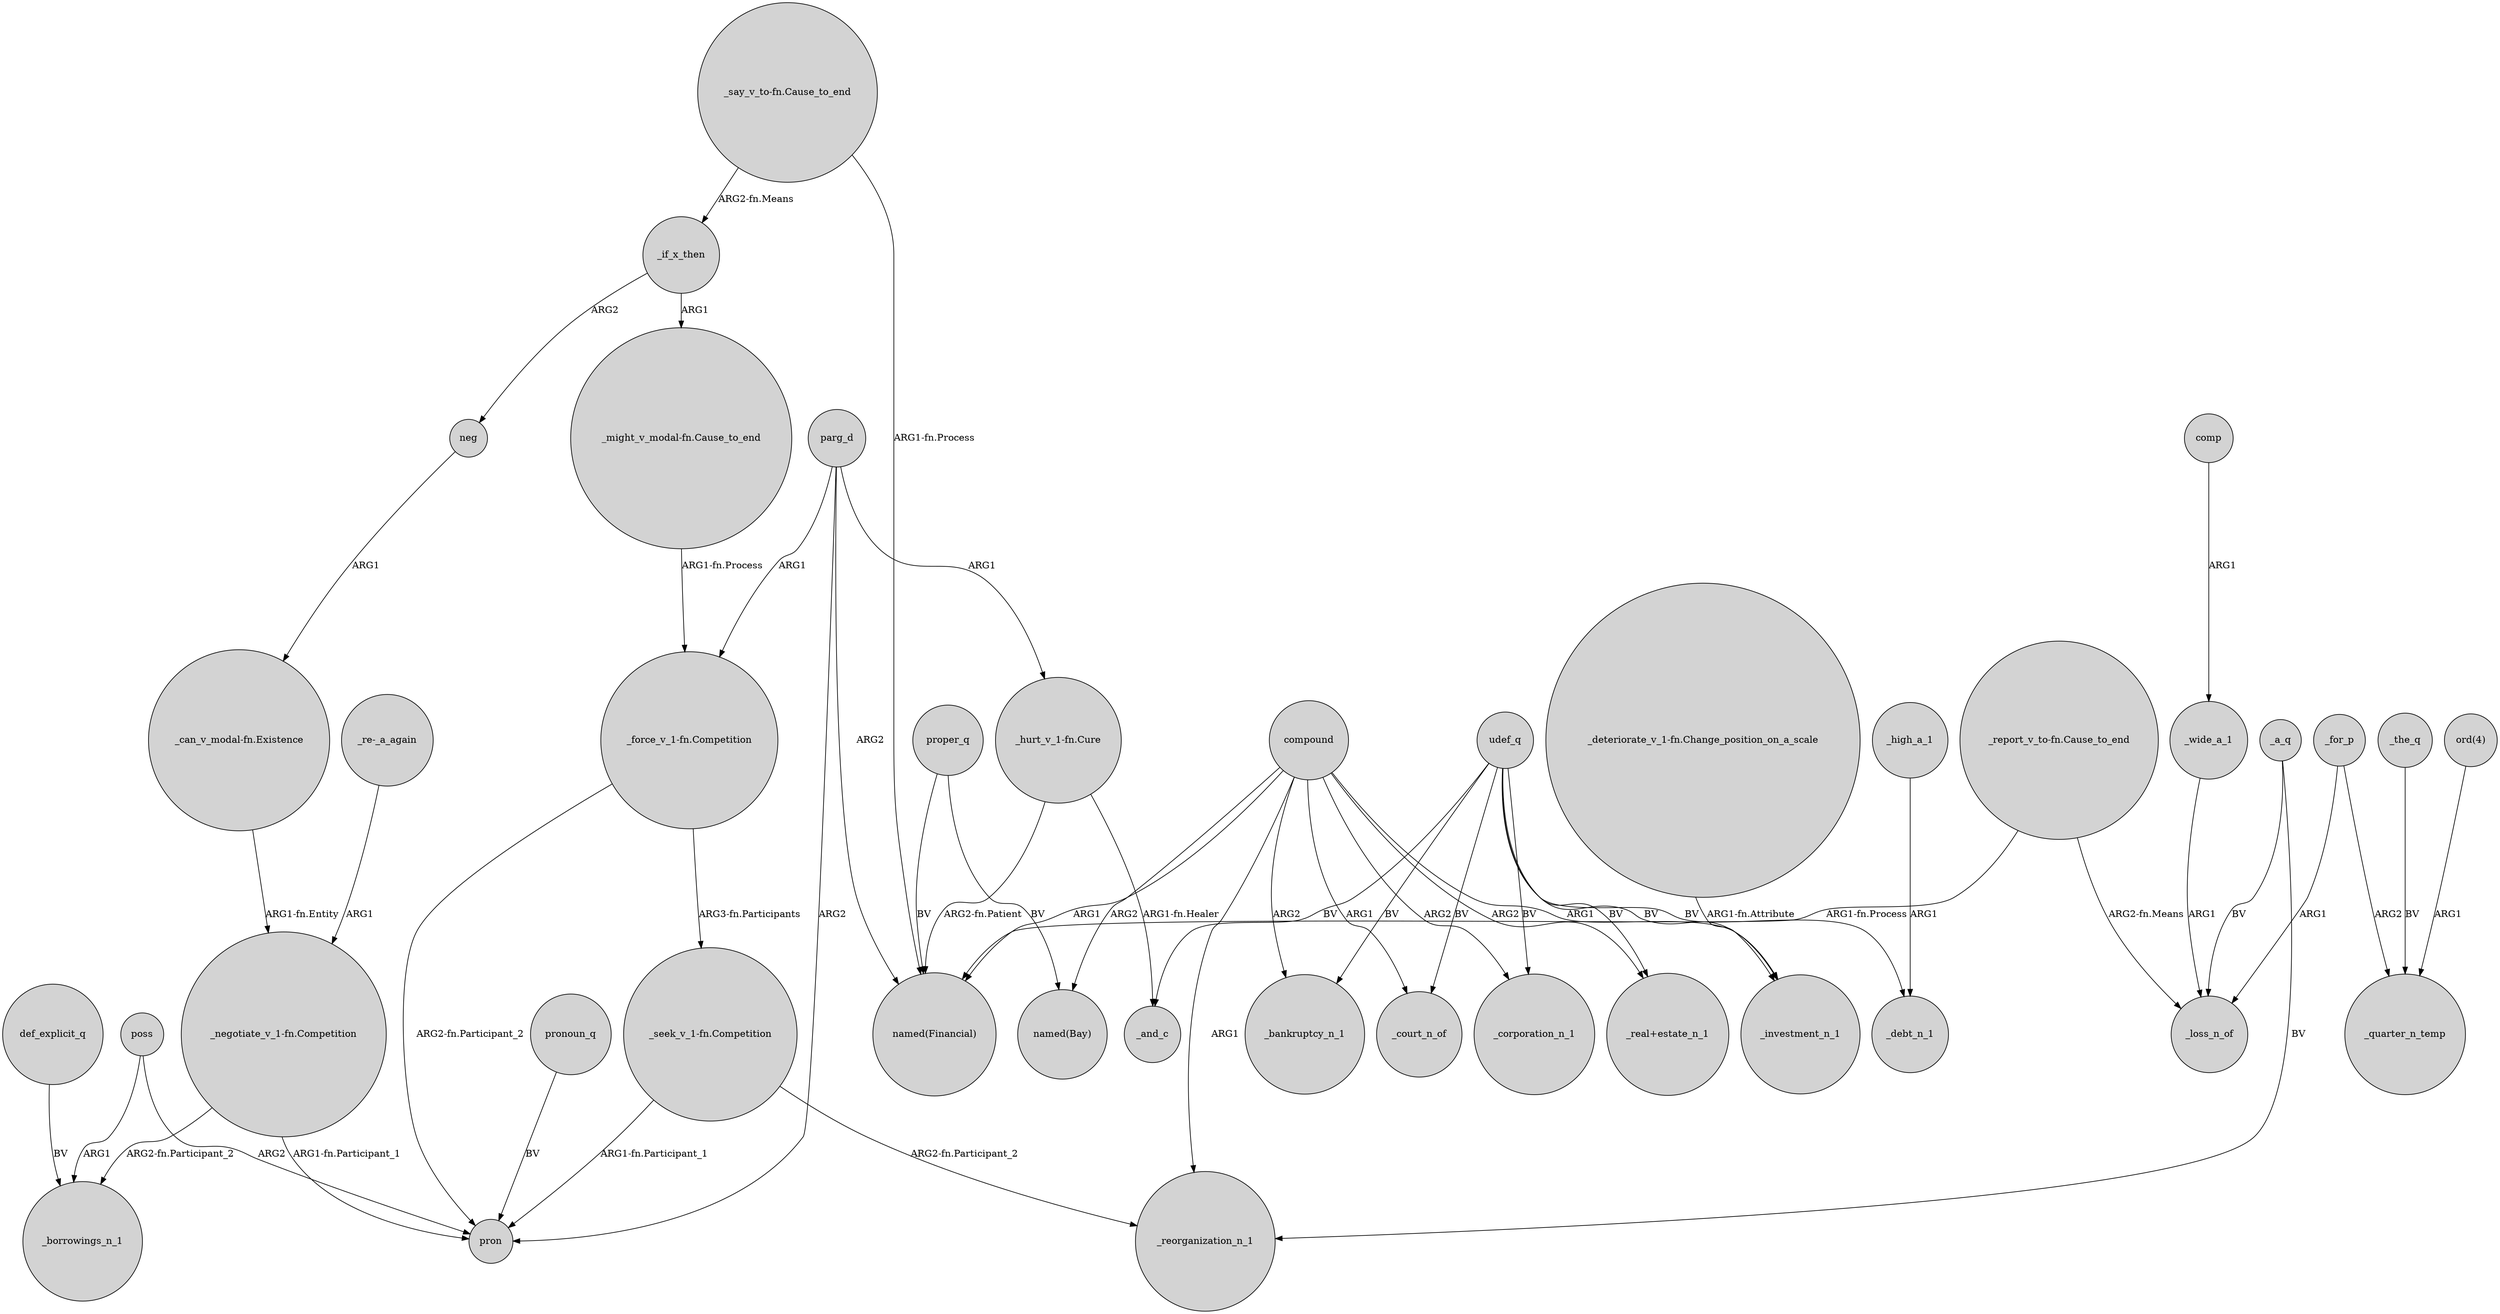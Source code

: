 digraph {
	node [shape=circle style=filled]
	"_force_v_1-fn.Competition" -> "_seek_v_1-fn.Competition" [label="ARG3-fn.Participants"]
	_if_x_then -> neg [label=ARG2]
	proper_q -> "named(Bay)" [label=BV]
	parg_d -> "named(Financial)" [label=ARG2]
	_a_q -> _loss_n_of [label=BV]
	"_negotiate_v_1-fn.Competition" -> _borrowings_n_1 [label="ARG2-fn.Participant_2"]
	"_say_v_to-fn.Cause_to_end" -> _if_x_then [label="ARG2-fn.Means"]
	_wide_a_1 -> _loss_n_of [label=ARG1]
	compound -> _investment_n_1 [label=ARG1]
	compound -> "named(Bay)" [label=ARG2]
	_the_q -> _quarter_n_temp [label=BV]
	"_report_v_to-fn.Cause_to_end" -> "named(Financial)" [label="ARG1-fn.Process"]
	parg_d -> pron [label=ARG2]
	parg_d -> "_hurt_v_1-fn.Cure" [label=ARG1]
	comp -> _wide_a_1 [label=ARG1]
	compound -> "_real+estate_n_1" [label=ARG2]
	compound -> _bankruptcy_n_1 [label=ARG2]
	"_hurt_v_1-fn.Cure" -> "named(Financial)" [label="ARG2-fn.Patient"]
	udef_q -> _and_c [label=BV]
	"_report_v_to-fn.Cause_to_end" -> _loss_n_of [label="ARG2-fn.Means"]
	compound -> _reorganization_n_1 [label=ARG1]
	"_can_v_modal-fn.Existence" -> "_negotiate_v_1-fn.Competition" [label="ARG1-fn.Entity"]
	pronoun_q -> pron [label=BV]
	"_re-_a_again" -> "_negotiate_v_1-fn.Competition" [label=ARG1]
	poss -> pron [label=ARG2]
	"_seek_v_1-fn.Competition" -> pron [label="ARG1-fn.Participant_1"]
	udef_q -> _debt_n_1 [label=BV]
	"_negotiate_v_1-fn.Competition" -> pron [label="ARG1-fn.Participant_1"]
	_for_p -> _quarter_n_temp [label=ARG2]
	_for_p -> _loss_n_of [label=ARG1]
	"_say_v_to-fn.Cause_to_end" -> "named(Financial)" [label="ARG1-fn.Process"]
	compound -> _court_n_of [label=ARG1]
	_high_a_1 -> _debt_n_1 [label=ARG1]
	poss -> _borrowings_n_1 [label=ARG1]
	def_explicit_q -> _borrowings_n_1 [label=BV]
	"_seek_v_1-fn.Competition" -> _reorganization_n_1 [label="ARG2-fn.Participant_2"]
	proper_q -> "named(Financial)" [label=BV]
	"_deteriorate_v_1-fn.Change_position_on_a_scale" -> _investment_n_1 [label="ARG1-fn.Attribute"]
	udef_q -> _investment_n_1 [label=BV]
	"ord(4)" -> _quarter_n_temp [label=ARG1]
	_a_q -> _reorganization_n_1 [label=BV]
	neg -> "_can_v_modal-fn.Existence" [label=ARG1]
	udef_q -> _court_n_of [label=BV]
	"_force_v_1-fn.Competition" -> pron [label="ARG2-fn.Participant_2"]
	compound -> _corporation_n_1 [label=ARG2]
	udef_q -> _corporation_n_1 [label=BV]
	compound -> "named(Financial)" [label=ARG1]
	_if_x_then -> "_might_v_modal-fn.Cause_to_end" [label=ARG1]
	udef_q -> _bankruptcy_n_1 [label=BV]
	parg_d -> "_force_v_1-fn.Competition" [label=ARG1]
	udef_q -> "_real+estate_n_1" [label=BV]
	"_might_v_modal-fn.Cause_to_end" -> "_force_v_1-fn.Competition" [label="ARG1-fn.Process"]
	"_hurt_v_1-fn.Cure" -> _and_c [label="ARG1-fn.Healer"]
}
